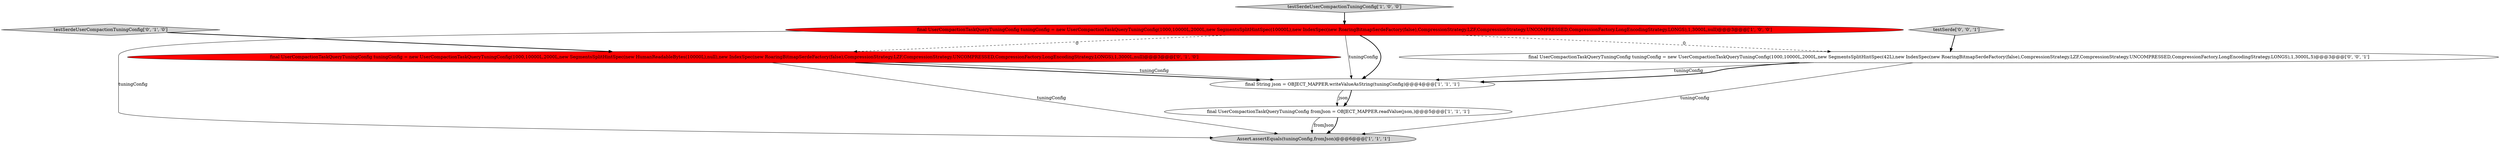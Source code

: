 digraph {
2 [style = filled, label = "final UserCompactionTaskQueryTuningConfig tuningConfig = new UserCompactionTaskQueryTuningConfig(1000,10000L,2000L,new SegmentsSplitHintSpec(10000L),new IndexSpec(new RoaringBitmapSerdeFactory(false),CompressionStrategy.LZF,CompressionStrategy.UNCOMPRESSED,CompressionFactory.LongEncodingStrategy.LONGS),1,3000L,null)@@@3@@@['1', '0', '0']", fillcolor = red, shape = ellipse image = "AAA1AAABBB1BBB"];
0 [style = filled, label = "final UserCompactionTaskQueryTuningConfig fromJson = OBJECT_MAPPER.readValue(json,)@@@5@@@['1', '1', '1']", fillcolor = white, shape = ellipse image = "AAA0AAABBB1BBB"];
5 [style = filled, label = "testSerdeUserCompactionTuningConfig['0', '1', '0']", fillcolor = lightgray, shape = diamond image = "AAA0AAABBB2BBB"];
7 [style = filled, label = "testSerde['0', '0', '1']", fillcolor = lightgray, shape = diamond image = "AAA0AAABBB3BBB"];
1 [style = filled, label = "testSerdeUserCompactionTuningConfig['1', '0', '0']", fillcolor = lightgray, shape = diamond image = "AAA0AAABBB1BBB"];
4 [style = filled, label = "Assert.assertEquals(tuningConfig,fromJson)@@@6@@@['1', '1', '1']", fillcolor = lightgray, shape = ellipse image = "AAA0AAABBB1BBB"];
6 [style = filled, label = "final UserCompactionTaskQueryTuningConfig tuningConfig = new UserCompactionTaskQueryTuningConfig(1000,10000L,2000L,new SegmentsSplitHintSpec(new HumanReadableBytes(10000L),null),new IndexSpec(new RoaringBitmapSerdeFactory(false),CompressionStrategy.LZF,CompressionStrategy.UNCOMPRESSED,CompressionFactory.LongEncodingStrategy.LONGS),1,3000L,null)@@@3@@@['0', '1', '0']", fillcolor = red, shape = ellipse image = "AAA1AAABBB2BBB"];
3 [style = filled, label = "final String json = OBJECT_MAPPER.writeValueAsString(tuningConfig)@@@4@@@['1', '1', '1']", fillcolor = white, shape = ellipse image = "AAA0AAABBB1BBB"];
8 [style = filled, label = "final UserCompactionTaskQueryTuningConfig tuningConfig = new UserCompactionTaskQueryTuningConfig(1000,10000L,2000L,new SegmentsSplitHintSpec(42L),new IndexSpec(new RoaringBitmapSerdeFactory(false),CompressionStrategy.LZF,CompressionStrategy.UNCOMPRESSED,CompressionFactory.LongEncodingStrategy.LONGS),1,3000L,5)@@@3@@@['0', '0', '1']", fillcolor = white, shape = ellipse image = "AAA0AAABBB3BBB"];
3->0 [style = solid, label="json"];
2->3 [style = solid, label="tuningConfig"];
0->4 [style = solid, label="fromJson"];
8->4 [style = solid, label="tuningConfig"];
6->3 [style = bold, label=""];
2->4 [style = solid, label="tuningConfig"];
1->2 [style = bold, label=""];
6->4 [style = solid, label="tuningConfig"];
5->6 [style = bold, label=""];
7->8 [style = bold, label=""];
6->3 [style = solid, label="tuningConfig"];
8->3 [style = solid, label="tuningConfig"];
0->4 [style = bold, label=""];
2->8 [style = dashed, label="0"];
3->0 [style = bold, label=""];
2->3 [style = bold, label=""];
8->3 [style = bold, label=""];
2->6 [style = dashed, label="0"];
}
